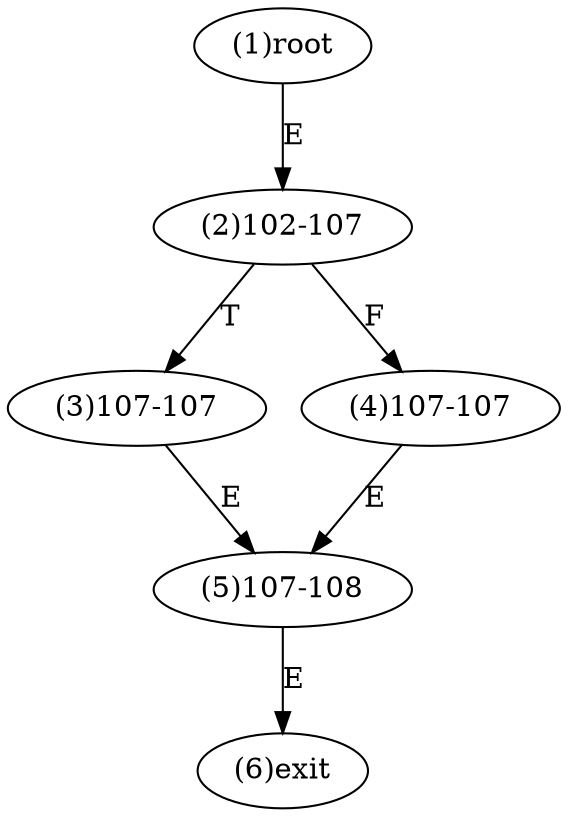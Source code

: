 digraph "" { 
1[ label="(1)root"];
2[ label="(2)102-107"];
3[ label="(3)107-107"];
4[ label="(4)107-107"];
5[ label="(5)107-108"];
6[ label="(6)exit"];
1->2[ label="E"];
2->4[ label="F"];
2->3[ label="T"];
3->5[ label="E"];
4->5[ label="E"];
5->6[ label="E"];
}